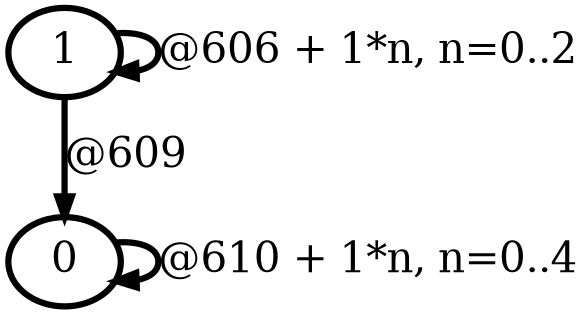 digraph G {
        node [style=rounded, penwidth=3, fontsize=20, shape=oval];
        "1" -> "1" [label="@606 + 1*n, n=0..2", color=black,arrowsize=1,style=bold,penwidth=3,fontsize=20];
"1" -> "0" [label="@609", color=black,arrowsize=1,style=bold,penwidth=3,fontsize=20];
"0" -> "0" [label="@610 + 1*n, n=0..4", color=black,arrowsize=1,style=bold,penwidth=3,fontsize=20];
}
